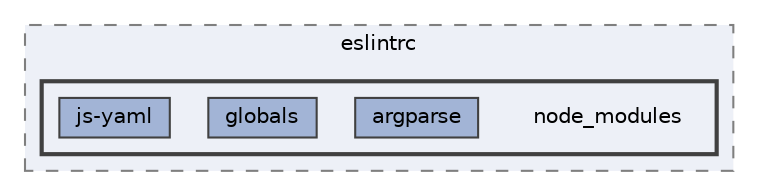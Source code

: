 digraph "pkiclassroomrescheduler/src/main/frontend/node_modules/@eslint/eslintrc/node_modules"
{
 // LATEX_PDF_SIZE
  bgcolor="transparent";
  edge [fontname=Helvetica,fontsize=10,labelfontname=Helvetica,labelfontsize=10];
  node [fontname=Helvetica,fontsize=10,shape=box,height=0.2,width=0.4];
  compound=true
  subgraph clusterdir_69ad068b5d049d402a01d9f302a35c29 {
    graph [ bgcolor="#edf0f7", pencolor="grey50", label="eslintrc", fontname=Helvetica,fontsize=10 style="filled,dashed", URL="dir_69ad068b5d049d402a01d9f302a35c29.html",tooltip=""]
  subgraph clusterdir_2c218fb5213ca90cf450983811f77edc {
    graph [ bgcolor="#edf0f7", pencolor="grey25", label="", fontname=Helvetica,fontsize=10 style="filled,bold", URL="dir_2c218fb5213ca90cf450983811f77edc.html",tooltip=""]
    dir_2c218fb5213ca90cf450983811f77edc [shape=plaintext, label="node_modules"];
  dir_6b0e74ad2e98f4be810d7e3d45a14217 [label="argparse", fillcolor="#a2b4d6", color="grey25", style="filled", URL="dir_6b0e74ad2e98f4be810d7e3d45a14217.html",tooltip=""];
  dir_413aed467671883594d4c44bab84651f [label="globals", fillcolor="#a2b4d6", color="grey25", style="filled", URL="dir_413aed467671883594d4c44bab84651f.html",tooltip=""];
  dir_78b6f9c0afc8f857e2700cc97a0db009 [label="js-yaml", fillcolor="#a2b4d6", color="grey25", style="filled", URL="dir_78b6f9c0afc8f857e2700cc97a0db009.html",tooltip=""];
  }
  }
}
